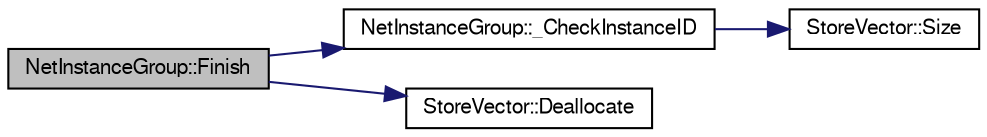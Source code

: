 digraph G
{
  edge [fontname="FreeSans",fontsize="10",labelfontname="FreeSans",labelfontsize="10"];
  node [fontname="FreeSans",fontsize="10",shape=record];
  rankdir=LR;
  Node1 [label="NetInstanceGroup::Finish",height=0.2,width=0.4,color="black", fillcolor="grey75", style="filled" fontcolor="black"];
  Node1 -> Node2 [color="midnightblue",fontsize="10",style="solid",fontname="FreeSans"];
  Node2 [label="NetInstanceGroup::_CheckInstanceID",height=0.2,width=0.4,color="black", fillcolor="white", style="filled",URL="$class_net_instance_group.html#a4cfea09f75bf5e94bb68b30e38ba4fe3"];
  Node2 -> Node3 [color="midnightblue",fontsize="10",style="solid",fontname="FreeSans"];
  Node3 [label="StoreVector::Size",height=0.2,width=0.4,color="black", fillcolor="white", style="filled",URL="$class_store_vector.html#a161dc8c23affc6290c7dced3f1b77382"];
  Node1 -> Node4 [color="midnightblue",fontsize="10",style="solid",fontname="FreeSans"];
  Node4 [label="StoreVector::Deallocate",height=0.2,width=0.4,color="black", fillcolor="white", style="filled",URL="$class_store_vector.html#a751630e7121d73d21a1edad60b6a20fa"];
}
